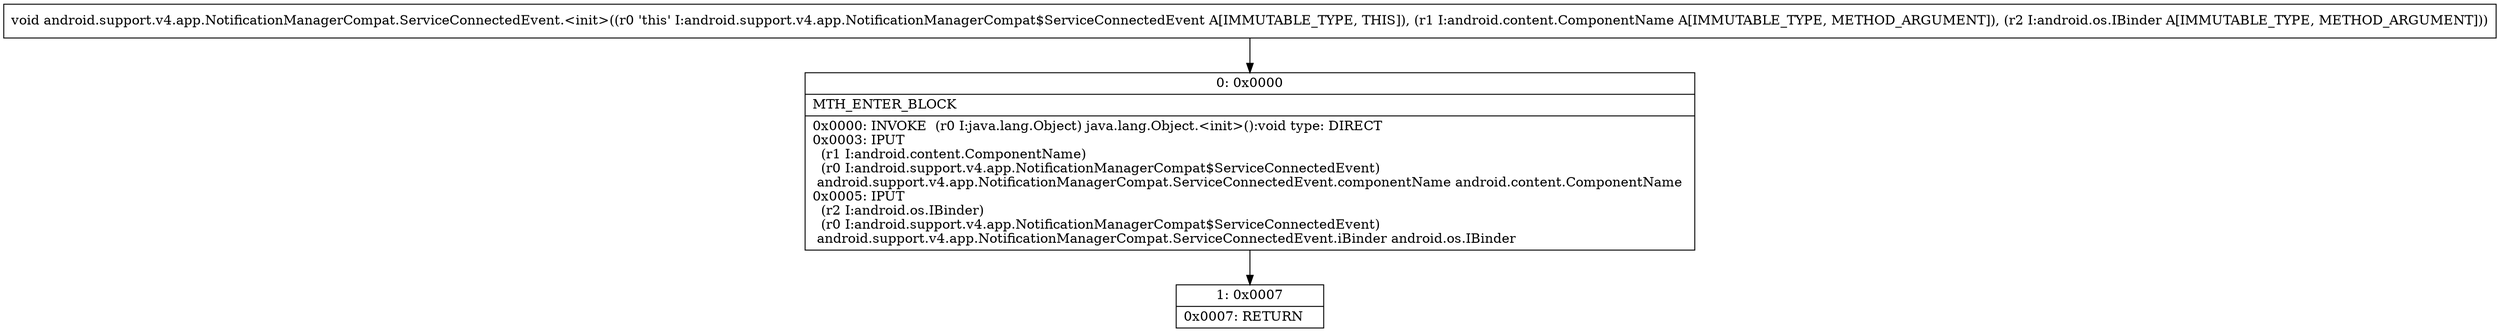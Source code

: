 digraph "CFG forandroid.support.v4.app.NotificationManagerCompat.ServiceConnectedEvent.\<init\>(Landroid\/content\/ComponentName;Landroid\/os\/IBinder;)V" {
Node_0 [shape=record,label="{0\:\ 0x0000|MTH_ENTER_BLOCK\l|0x0000: INVOKE  (r0 I:java.lang.Object) java.lang.Object.\<init\>():void type: DIRECT \l0x0003: IPUT  \l  (r1 I:android.content.ComponentName)\l  (r0 I:android.support.v4.app.NotificationManagerCompat$ServiceConnectedEvent)\l android.support.v4.app.NotificationManagerCompat.ServiceConnectedEvent.componentName android.content.ComponentName \l0x0005: IPUT  \l  (r2 I:android.os.IBinder)\l  (r0 I:android.support.v4.app.NotificationManagerCompat$ServiceConnectedEvent)\l android.support.v4.app.NotificationManagerCompat.ServiceConnectedEvent.iBinder android.os.IBinder \l}"];
Node_1 [shape=record,label="{1\:\ 0x0007|0x0007: RETURN   \l}"];
MethodNode[shape=record,label="{void android.support.v4.app.NotificationManagerCompat.ServiceConnectedEvent.\<init\>((r0 'this' I:android.support.v4.app.NotificationManagerCompat$ServiceConnectedEvent A[IMMUTABLE_TYPE, THIS]), (r1 I:android.content.ComponentName A[IMMUTABLE_TYPE, METHOD_ARGUMENT]), (r2 I:android.os.IBinder A[IMMUTABLE_TYPE, METHOD_ARGUMENT])) }"];
MethodNode -> Node_0;
Node_0 -> Node_1;
}

